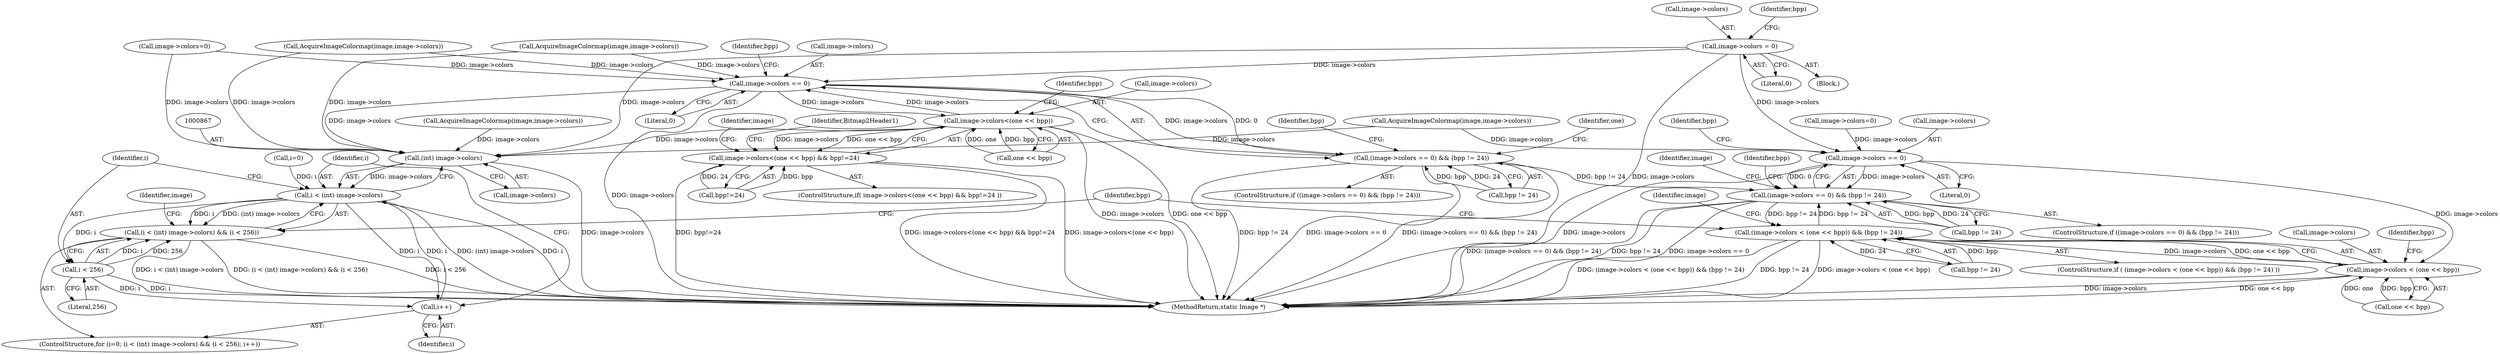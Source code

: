 digraph "0_ImageMagick_4eae304e773bad8a876c3c26fdffac24d4253ae4@pointer" {
"1000309" [label="(Call,image->colors = 0)"];
"1000831" [label="(Call,image->colors == 0)"];
"1000830" [label="(Call,(image->colors == 0) && (bpp != 24))"];
"1000926" [label="(Call,(image->colors < (one << bpp)) && (bpp != 24))"];
"1000927" [label="(Call,image->colors < (one << bpp))"];
"1000866" [label="(Call,(int) image->colors)"];
"1000864" [label="(Call,i < (int) image->colors)"];
"1000863" [label="(Call,(i < (int) image->colors) && (i < 256))"];
"1000871" [label="(Call,i < 256)"];
"1000874" [label="(Call,i++)"];
"1001554" [label="(Call,image->colors == 0)"];
"1001553" [label="(Call,(image->colors == 0) && (bpp != 24))"];
"1001590" [label="(Call,image->colors<(one << bpp))"];
"1001589" [label="(Call,image->colors<(one << bpp) && bpp!=24)"];
"1001559" [label="(Call,bpp != 24)"];
"1001576" [label="(Call,AcquireImageColormap(image,image->colors))"];
"1000866" [label="(Call,(int) image->colors)"];
"1000871" [label="(Call,i < 256)"];
"1001586" [label="(Identifier,bpp)"];
"1001588" [label="(ControlStructure,if( image->colors<(one << bpp) && bpp!=24 ))"];
"1001554" [label="(Call,image->colors == 0)"];
"1000925" [label="(ControlStructure,if ( (image->colors < (one << bpp)) && (bpp != 24) ))"];
"1001602" [label="(Identifier,image)"];
"1000928" [label="(Call,image->colors)"];
"1001954" [label="(MethodReturn,static Image *)"];
"1000868" [label="(Call,image->colors)"];
"1000313" [label="(Literal,0)"];
"1000842" [label="(Identifier,image)"];
"1001375" [label="(Call,AcquireImageColormap(image,image->colors))"];
"1001565" [label="(Identifier,one)"];
"1000865" [label="(Identifier,i)"];
"1000310" [label="(Call,image->colors)"];
"1000859" [label="(ControlStructure,for (i=0; (i < (int) image->colors) && (i < 256); i++))"];
"1000873" [label="(Literal,256)"];
"1001193" [label="(Call,image->colors=0)"];
"1000849" [label="(Call,AcquireImageColormap(image,image->colors))"];
"1000309" [label="(Call,image->colors = 0)"];
"1000875" [label="(Identifier,i)"];
"1001597" [label="(Call,bpp!=24)"];
"1000872" [label="(Identifier,i)"];
"1000860" [label="(Call,i=0)"];
"1001552" [label="(ControlStructure,if ((image->colors == 0) && (bpp != 24)))"];
"1001555" [label="(Call,image->colors)"];
"1000881" [label="(Identifier,image)"];
"1001553" [label="(Call,(image->colors == 0) && (bpp != 24))"];
"1000829" [label="(ControlStructure,if ((image->colors == 0) && (bpp != 24)))"];
"1000835" [label="(Literal,0)"];
"1000836" [label="(Call,bpp != 24)"];
"1000874" [label="(Call,i++)"];
"1001598" [label="(Identifier,bpp)"];
"1000315" [label="(Identifier,bpp)"];
"1000927" [label="(Call,image->colors < (one << bpp))"];
"1000141" [label="(Block,)"];
"1000939" [label="(Identifier,image)"];
"1001622" [label="(Identifier,Bitmap2Header1)"];
"1000831" [label="(Call,image->colors == 0)"];
"1000923" [label="(Identifier,bpp)"];
"1001590" [label="(Call,image->colors<(one << bpp))"];
"1000959" [label="(Identifier,bpp)"];
"1001560" [label="(Identifier,bpp)"];
"1000832" [label="(Call,image->colors)"];
"1000935" [label="(Identifier,bpp)"];
"1001558" [label="(Literal,0)"];
"1001802" [label="(Call,image->colors=0)"];
"1001594" [label="(Call,one << bpp)"];
"1000926" [label="(Call,(image->colors < (one << bpp)) && (bpp != 24))"];
"1000931" [label="(Call,one << bpp)"];
"1001589" [label="(Call,image->colors<(one << bpp) && bpp!=24)"];
"1000934" [label="(Call,bpp != 24)"];
"1001591" [label="(Call,image->colors)"];
"1000863" [label="(Call,(i < (int) image->colors) && (i < 256))"];
"1000864" [label="(Call,i < (int) image->colors)"];
"1000830" [label="(Call,(image->colors == 0) && (bpp != 24))"];
"1000539" [label="(Call,AcquireImageColormap(image,image->colors))"];
"1000837" [label="(Identifier,bpp)"];
"1000309" -> "1000141"  [label="AST: "];
"1000309" -> "1000313"  [label="CFG: "];
"1000310" -> "1000309"  [label="AST: "];
"1000313" -> "1000309"  [label="AST: "];
"1000315" -> "1000309"  [label="CFG: "];
"1000309" -> "1001954"  [label="DDG: image->colors"];
"1000309" -> "1000831"  [label="DDG: image->colors"];
"1000309" -> "1000866"  [label="DDG: image->colors"];
"1000309" -> "1001554"  [label="DDG: image->colors"];
"1000831" -> "1000830"  [label="AST: "];
"1000831" -> "1000835"  [label="CFG: "];
"1000832" -> "1000831"  [label="AST: "];
"1000835" -> "1000831"  [label="AST: "];
"1000837" -> "1000831"  [label="CFG: "];
"1000830" -> "1000831"  [label="CFG: "];
"1000831" -> "1001954"  [label="DDG: image->colors"];
"1000831" -> "1000830"  [label="DDG: image->colors"];
"1000831" -> "1000830"  [label="DDG: 0"];
"1000539" -> "1000831"  [label="DDG: image->colors"];
"1001193" -> "1000831"  [label="DDG: image->colors"];
"1000831" -> "1000927"  [label="DDG: image->colors"];
"1000830" -> "1000829"  [label="AST: "];
"1000830" -> "1000836"  [label="CFG: "];
"1000836" -> "1000830"  [label="AST: "];
"1000842" -> "1000830"  [label="CFG: "];
"1000923" -> "1000830"  [label="CFG: "];
"1000830" -> "1001954"  [label="DDG: (image->colors == 0) && (bpp != 24)"];
"1000830" -> "1001954"  [label="DDG: bpp != 24"];
"1000830" -> "1001954"  [label="DDG: image->colors == 0"];
"1000926" -> "1000830"  [label="DDG: bpp != 24"];
"1001553" -> "1000830"  [label="DDG: bpp != 24"];
"1000836" -> "1000830"  [label="DDG: bpp"];
"1000836" -> "1000830"  [label="DDG: 24"];
"1000830" -> "1000926"  [label="DDG: bpp != 24"];
"1000926" -> "1000925"  [label="AST: "];
"1000926" -> "1000927"  [label="CFG: "];
"1000926" -> "1000934"  [label="CFG: "];
"1000927" -> "1000926"  [label="AST: "];
"1000934" -> "1000926"  [label="AST: "];
"1000939" -> "1000926"  [label="CFG: "];
"1000959" -> "1000926"  [label="CFG: "];
"1000926" -> "1001954"  [label="DDG: (image->colors < (one << bpp)) && (bpp != 24)"];
"1000926" -> "1001954"  [label="DDG: bpp != 24"];
"1000926" -> "1001954"  [label="DDG: image->colors < (one << bpp)"];
"1000927" -> "1000926"  [label="DDG: image->colors"];
"1000927" -> "1000926"  [label="DDG: one << bpp"];
"1000934" -> "1000926"  [label="DDG: bpp"];
"1000934" -> "1000926"  [label="DDG: 24"];
"1000927" -> "1000931"  [label="CFG: "];
"1000928" -> "1000927"  [label="AST: "];
"1000931" -> "1000927"  [label="AST: "];
"1000935" -> "1000927"  [label="CFG: "];
"1000927" -> "1001954"  [label="DDG: image->colors"];
"1000927" -> "1001954"  [label="DDG: one << bpp"];
"1000931" -> "1000927"  [label="DDG: one"];
"1000931" -> "1000927"  [label="DDG: bpp"];
"1000866" -> "1000864"  [label="AST: "];
"1000866" -> "1000868"  [label="CFG: "];
"1000867" -> "1000866"  [label="AST: "];
"1000868" -> "1000866"  [label="AST: "];
"1000864" -> "1000866"  [label="CFG: "];
"1000866" -> "1001954"  [label="DDG: image->colors"];
"1000866" -> "1000864"  [label="DDG: image->colors"];
"1001802" -> "1000866"  [label="DDG: image->colors"];
"1001554" -> "1000866"  [label="DDG: image->colors"];
"1000539" -> "1000866"  [label="DDG: image->colors"];
"1001375" -> "1000866"  [label="DDG: image->colors"];
"1000849" -> "1000866"  [label="DDG: image->colors"];
"1001590" -> "1000866"  [label="DDG: image->colors"];
"1001576" -> "1000866"  [label="DDG: image->colors"];
"1000864" -> "1000863"  [label="AST: "];
"1000865" -> "1000864"  [label="AST: "];
"1000872" -> "1000864"  [label="CFG: "];
"1000863" -> "1000864"  [label="CFG: "];
"1000864" -> "1001954"  [label="DDG: (int) image->colors"];
"1000864" -> "1001954"  [label="DDG: i"];
"1000864" -> "1000863"  [label="DDG: i"];
"1000864" -> "1000863"  [label="DDG: (int) image->colors"];
"1000874" -> "1000864"  [label="DDG: i"];
"1000860" -> "1000864"  [label="DDG: i"];
"1000864" -> "1000871"  [label="DDG: i"];
"1000864" -> "1000874"  [label="DDG: i"];
"1000863" -> "1000859"  [label="AST: "];
"1000863" -> "1000871"  [label="CFG: "];
"1000871" -> "1000863"  [label="AST: "];
"1000881" -> "1000863"  [label="CFG: "];
"1000959" -> "1000863"  [label="CFG: "];
"1000863" -> "1001954"  [label="DDG: i < 256"];
"1000863" -> "1001954"  [label="DDG: i < (int) image->colors"];
"1000863" -> "1001954"  [label="DDG: (i < (int) image->colors) && (i < 256)"];
"1000871" -> "1000863"  [label="DDG: i"];
"1000871" -> "1000863"  [label="DDG: 256"];
"1000871" -> "1000873"  [label="CFG: "];
"1000872" -> "1000871"  [label="AST: "];
"1000873" -> "1000871"  [label="AST: "];
"1000871" -> "1001954"  [label="DDG: i"];
"1000871" -> "1000874"  [label="DDG: i"];
"1000874" -> "1000859"  [label="AST: "];
"1000874" -> "1000875"  [label="CFG: "];
"1000875" -> "1000874"  [label="AST: "];
"1000865" -> "1000874"  [label="CFG: "];
"1001554" -> "1001553"  [label="AST: "];
"1001554" -> "1001558"  [label="CFG: "];
"1001555" -> "1001554"  [label="AST: "];
"1001558" -> "1001554"  [label="AST: "];
"1001560" -> "1001554"  [label="CFG: "];
"1001553" -> "1001554"  [label="CFG: "];
"1001554" -> "1001954"  [label="DDG: image->colors"];
"1001554" -> "1001553"  [label="DDG: image->colors"];
"1001554" -> "1001553"  [label="DDG: 0"];
"1001802" -> "1001554"  [label="DDG: image->colors"];
"1001375" -> "1001554"  [label="DDG: image->colors"];
"1001590" -> "1001554"  [label="DDG: image->colors"];
"1001576" -> "1001554"  [label="DDG: image->colors"];
"1001554" -> "1001590"  [label="DDG: image->colors"];
"1001553" -> "1001552"  [label="AST: "];
"1001553" -> "1001559"  [label="CFG: "];
"1001559" -> "1001553"  [label="AST: "];
"1001565" -> "1001553"  [label="CFG: "];
"1001586" -> "1001553"  [label="CFG: "];
"1001553" -> "1001954"  [label="DDG: bpp != 24"];
"1001553" -> "1001954"  [label="DDG: image->colors == 0"];
"1001553" -> "1001954"  [label="DDG: (image->colors == 0) && (bpp != 24)"];
"1001559" -> "1001553"  [label="DDG: bpp"];
"1001559" -> "1001553"  [label="DDG: 24"];
"1001590" -> "1001589"  [label="AST: "];
"1001590" -> "1001594"  [label="CFG: "];
"1001591" -> "1001590"  [label="AST: "];
"1001594" -> "1001590"  [label="AST: "];
"1001598" -> "1001590"  [label="CFG: "];
"1001589" -> "1001590"  [label="CFG: "];
"1001590" -> "1001954"  [label="DDG: image->colors"];
"1001590" -> "1001954"  [label="DDG: one << bpp"];
"1001590" -> "1001589"  [label="DDG: image->colors"];
"1001590" -> "1001589"  [label="DDG: one << bpp"];
"1001594" -> "1001590"  [label="DDG: one"];
"1001594" -> "1001590"  [label="DDG: bpp"];
"1001589" -> "1001588"  [label="AST: "];
"1001589" -> "1001597"  [label="CFG: "];
"1001597" -> "1001589"  [label="AST: "];
"1001602" -> "1001589"  [label="CFG: "];
"1001622" -> "1001589"  [label="CFG: "];
"1001589" -> "1001954"  [label="DDG: bpp!=24"];
"1001589" -> "1001954"  [label="DDG: image->colors<(one << bpp) && bpp!=24"];
"1001589" -> "1001954"  [label="DDG: image->colors<(one << bpp)"];
"1001597" -> "1001589"  [label="DDG: bpp"];
"1001597" -> "1001589"  [label="DDG: 24"];
}
